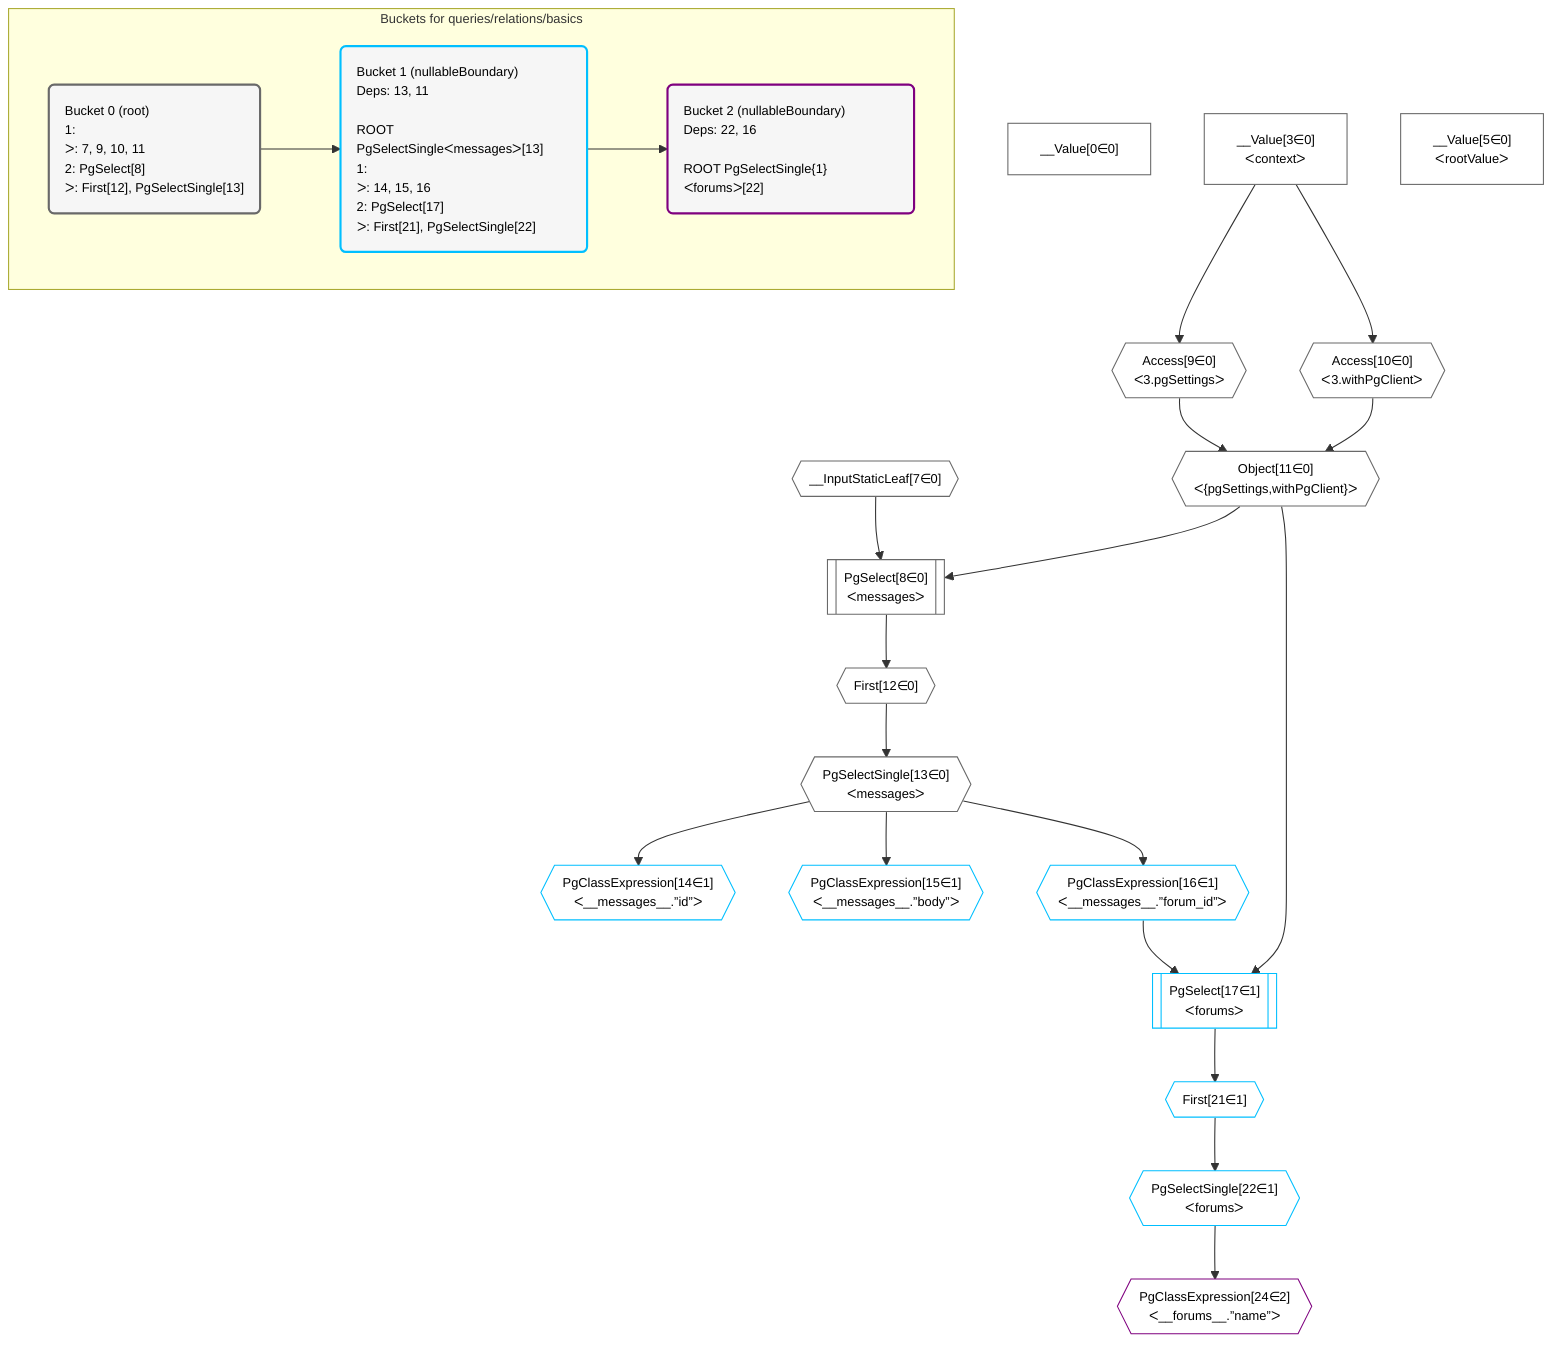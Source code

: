 %%{init: {'themeVariables': { 'fontSize': '12px'}}}%%
graph TD
    classDef path fill:#eee,stroke:#000,color:#000
    classDef plan fill:#fff,stroke-width:1px,color:#000
    classDef itemplan fill:#fff,stroke-width:2px,color:#000
    classDef unbatchedplan fill:#dff,stroke-width:1px,color:#000
    classDef sideeffectplan fill:#fcc,stroke-width:2px,color:#000
    classDef bucket fill:#f6f6f6,color:#000,stroke-width:2px,text-align:left


    %% define steps
    __Value0["__Value[0∈0]"]:::plan
    __Value3["__Value[3∈0]<br />ᐸcontextᐳ"]:::plan
    __Value5["__Value[5∈0]<br />ᐸrootValueᐳ"]:::plan
    __InputStaticLeaf7{{"__InputStaticLeaf[7∈0]"}}:::plan
    Access9{{"Access[9∈0]<br />ᐸ3.pgSettingsᐳ"}}:::plan
    Access10{{"Access[10∈0]<br />ᐸ3.withPgClientᐳ"}}:::plan
    Object11{{"Object[11∈0]<br />ᐸ{pgSettings,withPgClient}ᐳ"}}:::plan
    PgSelect8[["PgSelect[8∈0]<br />ᐸmessagesᐳ"]]:::plan
    First12{{"First[12∈0]"}}:::plan
    PgSelectSingle13{{"PgSelectSingle[13∈0]<br />ᐸmessagesᐳ"}}:::plan
    PgClassExpression14{{"PgClassExpression[14∈1]<br />ᐸ__messages__.”id”ᐳ"}}:::plan
    PgClassExpression15{{"PgClassExpression[15∈1]<br />ᐸ__messages__.”body”ᐳ"}}:::plan
    PgClassExpression16{{"PgClassExpression[16∈1]<br />ᐸ__messages__.”forum_id”ᐳ"}}:::plan
    PgSelect17[["PgSelect[17∈1]<br />ᐸforumsᐳ"]]:::plan
    First21{{"First[21∈1]"}}:::plan
    PgSelectSingle22{{"PgSelectSingle[22∈1]<br />ᐸforumsᐳ"}}:::plan
    PgClassExpression24{{"PgClassExpression[24∈2]<br />ᐸ__forums__.”name”ᐳ"}}:::plan

    %% plan dependencies
    __Value3 --> Access9
    __Value3 --> Access10
    Access9 & Access10 --> Object11
    Object11 & __InputStaticLeaf7 --> PgSelect8
    PgSelect8 --> First12
    First12 --> PgSelectSingle13
    PgSelectSingle13 --> PgClassExpression14
    PgSelectSingle13 --> PgClassExpression15
    PgSelectSingle13 --> PgClassExpression16
    Object11 & PgClassExpression16 --> PgSelect17
    PgSelect17 --> First21
    First21 --> PgSelectSingle22
    PgSelectSingle22 --> PgClassExpression24

    subgraph "Buckets for queries/relations/basics"
    Bucket0("Bucket 0 (root)<br />1: <br />ᐳ: 7, 9, 10, 11<br />2: PgSelect[8]<br />ᐳ: First[12], PgSelectSingle[13]"):::bucket
    classDef bucket0 stroke:#696969
    class Bucket0,__Value0,__Value3,__Value5,__InputStaticLeaf7,PgSelect8,Access9,Access10,Object11,First12,PgSelectSingle13 bucket0
    Bucket1("Bucket 1 (nullableBoundary)<br />Deps: 13, 11<br /><br />ROOT PgSelectSingleᐸmessagesᐳ[13]<br />1: <br />ᐳ: 14, 15, 16<br />2: PgSelect[17]<br />ᐳ: First[21], PgSelectSingle[22]"):::bucket
    classDef bucket1 stroke:#00bfff
    class Bucket1,PgClassExpression14,PgClassExpression15,PgClassExpression16,PgSelect17,First21,PgSelectSingle22 bucket1
    Bucket2("Bucket 2 (nullableBoundary)<br />Deps: 22, 16<br /><br />ROOT PgSelectSingle{1}ᐸforumsᐳ[22]"):::bucket
    classDef bucket2 stroke:#7f007f
    class Bucket2,PgClassExpression24 bucket2
    Bucket0 --> Bucket1
    Bucket1 --> Bucket2
    end